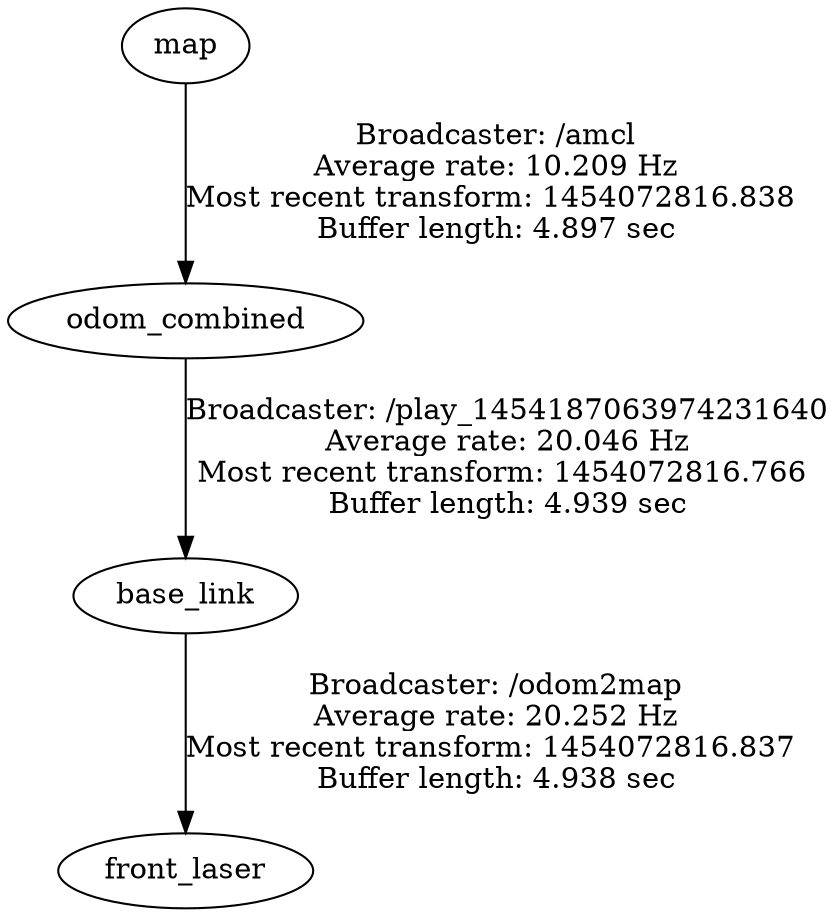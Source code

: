 digraph G {
"base_link" -> "front_laser"[label="Broadcaster: /odom2map\nAverage rate: 20.252 Hz\nMost recent transform: 1454072816.837 \nBuffer length: 4.938 sec\n"];
"odom_combined" -> "base_link"[label="Broadcaster: /play_1454187063974231640\nAverage rate: 20.046 Hz\nMost recent transform: 1454072816.766 \nBuffer length: 4.939 sec\n"];
"map" -> "odom_combined"[label="Broadcaster: /amcl\nAverage rate: 10.209 Hz\nMost recent transform: 1454072816.838 \nBuffer length: 4.897 sec\n"];
}